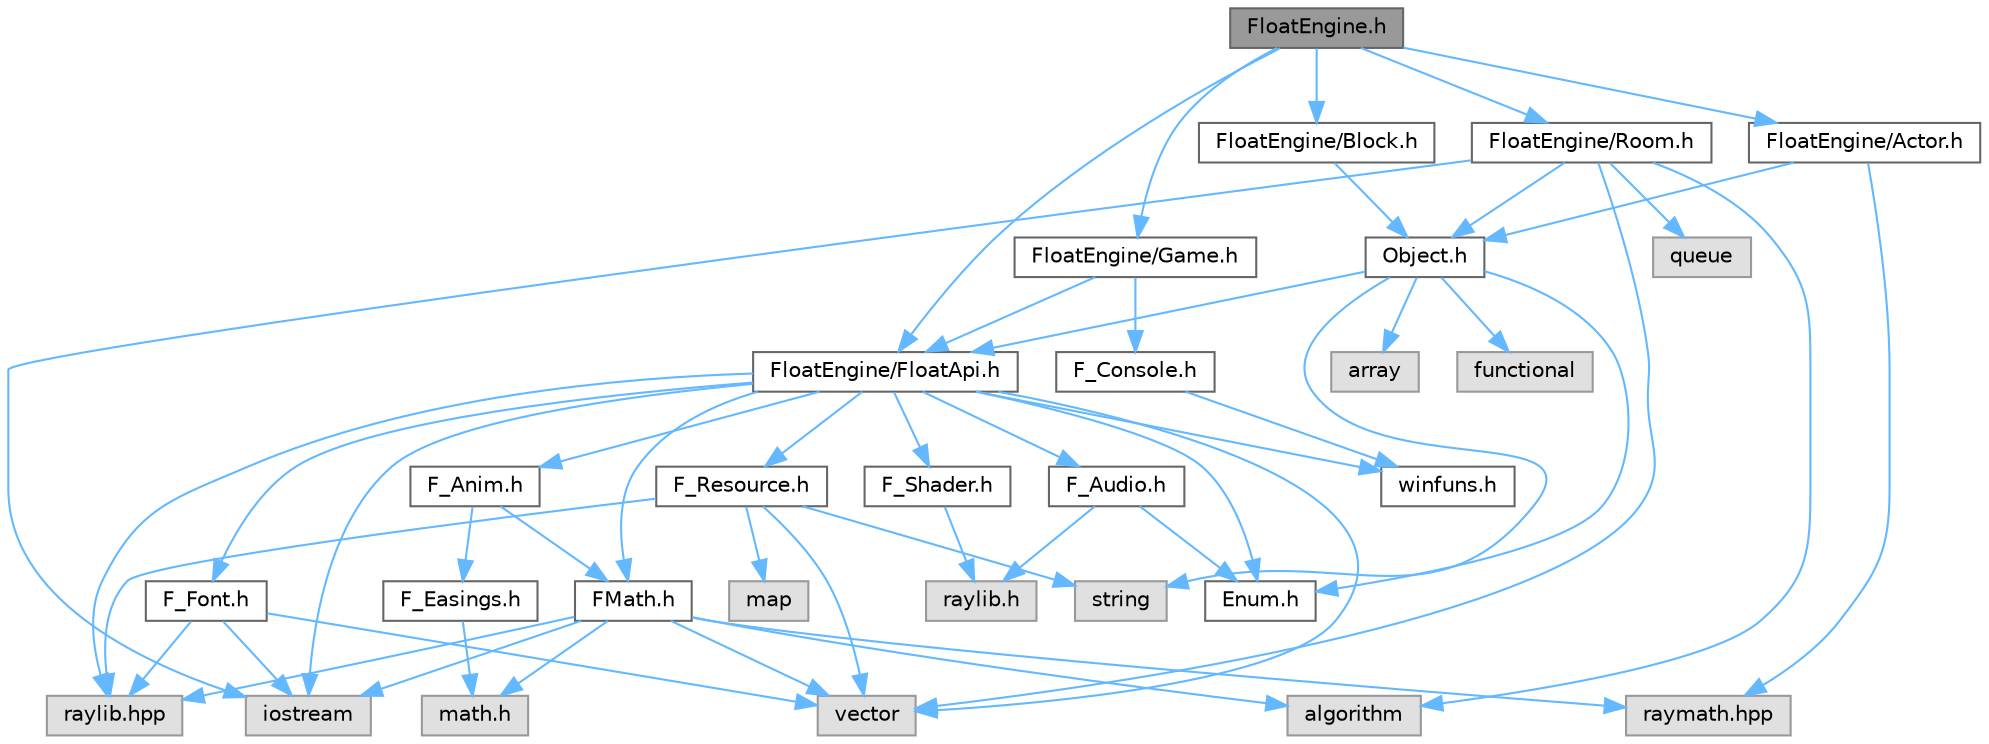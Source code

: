 digraph "FloatEngine.h"
{
 // LATEX_PDF_SIZE
  bgcolor="transparent";
  edge [fontname=Helvetica,fontsize=10,labelfontname=Helvetica,labelfontsize=10];
  node [fontname=Helvetica,fontsize=10,shape=box,height=0.2,width=0.4];
  Node1 [id="Node000001",label="FloatEngine.h",height=0.2,width=0.4,color="gray40", fillcolor="grey60", style="filled", fontcolor="black",tooltip=" "];
  Node1 -> Node2 [id="edge1_Node000001_Node000002",color="steelblue1",style="solid",tooltip=" "];
  Node2 [id="Node000002",label="FloatEngine/FloatApi.h",height=0.2,width=0.4,color="grey40", fillcolor="white", style="filled",URL="$_float_api_8h.html",tooltip="浮动引擎API"];
  Node2 -> Node3 [id="edge2_Node000002_Node000003",color="steelblue1",style="solid",tooltip=" "];
  Node3 [id="Node000003",label="raylib.hpp",height=0.2,width=0.4,color="grey60", fillcolor="#E0E0E0", style="filled",tooltip=" "];
  Node2 -> Node4 [id="edge3_Node000002_Node000004",color="steelblue1",style="solid",tooltip=" "];
  Node4 [id="Node000004",label="iostream",height=0.2,width=0.4,color="grey60", fillcolor="#E0E0E0", style="filled",tooltip=" "];
  Node2 -> Node5 [id="edge4_Node000002_Node000005",color="steelblue1",style="solid",tooltip=" "];
  Node5 [id="Node000005",label="vector",height=0.2,width=0.4,color="grey60", fillcolor="#E0E0E0", style="filled",tooltip=" "];
  Node2 -> Node6 [id="edge5_Node000002_Node000006",color="steelblue1",style="solid",tooltip=" "];
  Node6 [id="Node000006",label="F_Resource.h",height=0.2,width=0.4,color="grey40", fillcolor="white", style="filled",URL="$_f___resource_8h.html",tooltip="资源管理类"];
  Node6 -> Node3 [id="edge6_Node000006_Node000003",color="steelblue1",style="solid",tooltip=" "];
  Node6 -> Node7 [id="edge7_Node000006_Node000007",color="steelblue1",style="solid",tooltip=" "];
  Node7 [id="Node000007",label="map",height=0.2,width=0.4,color="grey60", fillcolor="#E0E0E0", style="filled",tooltip=" "];
  Node6 -> Node8 [id="edge8_Node000006_Node000008",color="steelblue1",style="solid",tooltip=" "];
  Node8 [id="Node000008",label="string",height=0.2,width=0.4,color="grey60", fillcolor="#E0E0E0", style="filled",tooltip=" "];
  Node6 -> Node5 [id="edge9_Node000006_Node000005",color="steelblue1",style="solid",tooltip=" "];
  Node2 -> Node9 [id="edge10_Node000002_Node000009",color="steelblue1",style="solid",tooltip=" "];
  Node9 [id="Node000009",label="FMath.h",height=0.2,width=0.4,color="grey40", fillcolor="white", style="filled",URL="$_f_math_8h.html",tooltip="数学工具类"];
  Node9 -> Node10 [id="edge11_Node000009_Node000010",color="steelblue1",style="solid",tooltip=" "];
  Node10 [id="Node000010",label="math.h",height=0.2,width=0.4,color="grey60", fillcolor="#E0E0E0", style="filled",tooltip=" "];
  Node9 -> Node3 [id="edge12_Node000009_Node000003",color="steelblue1",style="solid",tooltip=" "];
  Node9 -> Node11 [id="edge13_Node000009_Node000011",color="steelblue1",style="solid",tooltip=" "];
  Node11 [id="Node000011",label="raymath.hpp",height=0.2,width=0.4,color="grey60", fillcolor="#E0E0E0", style="filled",tooltip=" "];
  Node9 -> Node4 [id="edge14_Node000009_Node000004",color="steelblue1",style="solid",tooltip=" "];
  Node9 -> Node5 [id="edge15_Node000009_Node000005",color="steelblue1",style="solid",tooltip=" "];
  Node9 -> Node12 [id="edge16_Node000009_Node000012",color="steelblue1",style="solid",tooltip=" "];
  Node12 [id="Node000012",label="algorithm",height=0.2,width=0.4,color="grey60", fillcolor="#E0E0E0", style="filled",tooltip=" "];
  Node2 -> Node13 [id="edge17_Node000002_Node000013",color="steelblue1",style="solid",tooltip=" "];
  Node13 [id="Node000013",label="F_Audio.h",height=0.2,width=0.4,color="grey40", fillcolor="white", style="filled",URL="$_f___audio_8h.html",tooltip="音频类"];
  Node13 -> Node14 [id="edge18_Node000013_Node000014",color="steelblue1",style="solid",tooltip=" "];
  Node14 [id="Node000014",label="raylib.h",height=0.2,width=0.4,color="grey60", fillcolor="#E0E0E0", style="filled",tooltip=" "];
  Node13 -> Node15 [id="edge19_Node000013_Node000015",color="steelblue1",style="solid",tooltip=" "];
  Node15 [id="Node000015",label="Enum.h",height=0.2,width=0.4,color="grey40", fillcolor="white", style="filled",URL="$_enum_8h.html",tooltip="枚举和常量定义"];
  Node2 -> Node16 [id="edge20_Node000002_Node000016",color="steelblue1",style="solid",tooltip=" "];
  Node16 [id="Node000016",label="winfuns.h",height=0.2,width=0.4,color="grey40", fillcolor="white", style="filled",URL="$winfuns_8h.html",tooltip=" "];
  Node2 -> Node17 [id="edge21_Node000002_Node000017",color="steelblue1",style="solid",tooltip=" "];
  Node17 [id="Node000017",label="F_Shader.h",height=0.2,width=0.4,color="grey40", fillcolor="white", style="filled",URL="$_f___shader_8h.html",tooltip="着色器管理类"];
  Node17 -> Node14 [id="edge22_Node000017_Node000014",color="steelblue1",style="solid",tooltip=" "];
  Node2 -> Node18 [id="edge23_Node000002_Node000018",color="steelblue1",style="solid",tooltip=" "];
  Node18 [id="Node000018",label="F_Font.h",height=0.2,width=0.4,color="grey40", fillcolor="white", style="filled",URL="$_f___font_8h.html",tooltip="字体管理类"];
  Node18 -> Node4 [id="edge24_Node000018_Node000004",color="steelblue1",style="solid",tooltip=" "];
  Node18 -> Node5 [id="edge25_Node000018_Node000005",color="steelblue1",style="solid",tooltip=" "];
  Node18 -> Node3 [id="edge26_Node000018_Node000003",color="steelblue1",style="solid",tooltip=" "];
  Node2 -> Node19 [id="edge27_Node000002_Node000019",color="steelblue1",style="solid",tooltip=" "];
  Node19 [id="Node000019",label="F_Anim.h",height=0.2,width=0.4,color="grey40", fillcolor="white", style="filled",URL="$_f___anim_8h.html",tooltip=" "];
  Node19 -> Node9 [id="edge28_Node000019_Node000009",color="steelblue1",style="solid",tooltip=" "];
  Node19 -> Node20 [id="edge29_Node000019_Node000020",color="steelblue1",style="solid",tooltip=" "];
  Node20 [id="Node000020",label="F_Easings.h",height=0.2,width=0.4,color="grey40", fillcolor="white", style="filled",URL="$_f___easings_8h.html",tooltip="缓动函数"];
  Node20 -> Node10 [id="edge30_Node000020_Node000010",color="steelblue1",style="solid",tooltip=" "];
  Node2 -> Node15 [id="edge31_Node000002_Node000015",color="steelblue1",style="solid",tooltip=" "];
  Node1 -> Node21 [id="edge32_Node000001_Node000021",color="steelblue1",style="solid",tooltip=" "];
  Node21 [id="Node000021",label="FloatEngine/Game.h",height=0.2,width=0.4,color="grey40", fillcolor="white", style="filled",URL="$_game_8h.html",tooltip="游戏管理类"];
  Node21 -> Node2 [id="edge33_Node000021_Node000002",color="steelblue1",style="solid",tooltip=" "];
  Node21 -> Node22 [id="edge34_Node000021_Node000022",color="steelblue1",style="solid",tooltip=" "];
  Node22 [id="Node000022",label="F_Console.h",height=0.2,width=0.4,color="grey40", fillcolor="white", style="filled",URL="$_f___console_8h.html",tooltip="控制台初始化"];
  Node22 -> Node16 [id="edge35_Node000022_Node000016",color="steelblue1",style="solid",tooltip=" "];
  Node1 -> Node23 [id="edge36_Node000001_Node000023",color="steelblue1",style="solid",tooltip=" "];
  Node23 [id="Node000023",label="FloatEngine/Room.h",height=0.2,width=0.4,color="grey40", fillcolor="white", style="filled",URL="$_room_8h.html",tooltip=" "];
  Node23 -> Node24 [id="edge37_Node000023_Node000024",color="steelblue1",style="solid",tooltip=" "];
  Node24 [id="Node000024",label="Object.h",height=0.2,width=0.4,color="grey40", fillcolor="white", style="filled",URL="$_object_8h.html",tooltip="游戏对象类"];
  Node24 -> Node2 [id="edge38_Node000024_Node000002",color="steelblue1",style="solid",tooltip=" "];
  Node24 -> Node8 [id="edge39_Node000024_Node000008",color="steelblue1",style="solid",tooltip=" "];
  Node24 -> Node15 [id="edge40_Node000024_Node000015",color="steelblue1",style="solid",tooltip=" "];
  Node24 -> Node25 [id="edge41_Node000024_Node000025",color="steelblue1",style="solid",tooltip=" "];
  Node25 [id="Node000025",label="array",height=0.2,width=0.4,color="grey60", fillcolor="#E0E0E0", style="filled",tooltip=" "];
  Node24 -> Node26 [id="edge42_Node000024_Node000026",color="steelblue1",style="solid",tooltip=" "];
  Node26 [id="Node000026",label="functional",height=0.2,width=0.4,color="grey60", fillcolor="#E0E0E0", style="filled",tooltip=" "];
  Node23 -> Node5 [id="edge43_Node000023_Node000005",color="steelblue1",style="solid",tooltip=" "];
  Node23 -> Node4 [id="edge44_Node000023_Node000004",color="steelblue1",style="solid",tooltip=" "];
  Node23 -> Node12 [id="edge45_Node000023_Node000012",color="steelblue1",style="solid",tooltip=" "];
  Node23 -> Node27 [id="edge46_Node000023_Node000027",color="steelblue1",style="solid",tooltip=" "];
  Node27 [id="Node000027",label="queue",height=0.2,width=0.4,color="grey60", fillcolor="#E0E0E0", style="filled",tooltip=" "];
  Node1 -> Node28 [id="edge47_Node000001_Node000028",color="steelblue1",style="solid",tooltip=" "];
  Node28 [id="Node000028",label="FloatEngine/Block.h",height=0.2,width=0.4,color="grey40", fillcolor="white", style="filled",URL="$_block_8h.html",tooltip="方块类"];
  Node28 -> Node24 [id="edge48_Node000028_Node000024",color="steelblue1",style="solid",tooltip=" "];
  Node1 -> Node29 [id="edge49_Node000001_Node000029",color="steelblue1",style="solid",tooltip=" "];
  Node29 [id="Node000029",label="FloatEngine/Actor.h",height=0.2,width=0.4,color="grey40", fillcolor="white", style="filled",URL="$_actor_8h.html",tooltip="角色类"];
  Node29 -> Node24 [id="edge50_Node000029_Node000024",color="steelblue1",style="solid",tooltip=" "];
  Node29 -> Node11 [id="edge51_Node000029_Node000011",color="steelblue1",style="solid",tooltip=" "];
}
